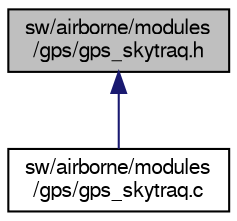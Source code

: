 digraph "sw/airborne/modules/gps/gps_skytraq.h"
{
  edge [fontname="FreeSans",fontsize="10",labelfontname="FreeSans",labelfontsize="10"];
  node [fontname="FreeSans",fontsize="10",shape=record];
  Node1 [label="sw/airborne/modules\l/gps/gps_skytraq.h",height=0.2,width=0.4,color="black", fillcolor="grey75", style="filled", fontcolor="black"];
  Node1 -> Node2 [dir="back",color="midnightblue",fontsize="10",style="solid",fontname="FreeSans"];
  Node2 [label="sw/airborne/modules\l/gps/gps_skytraq.c",height=0.2,width=0.4,color="black", fillcolor="white", style="filled",URL="$gps__skytraq_8c.html"];
}
